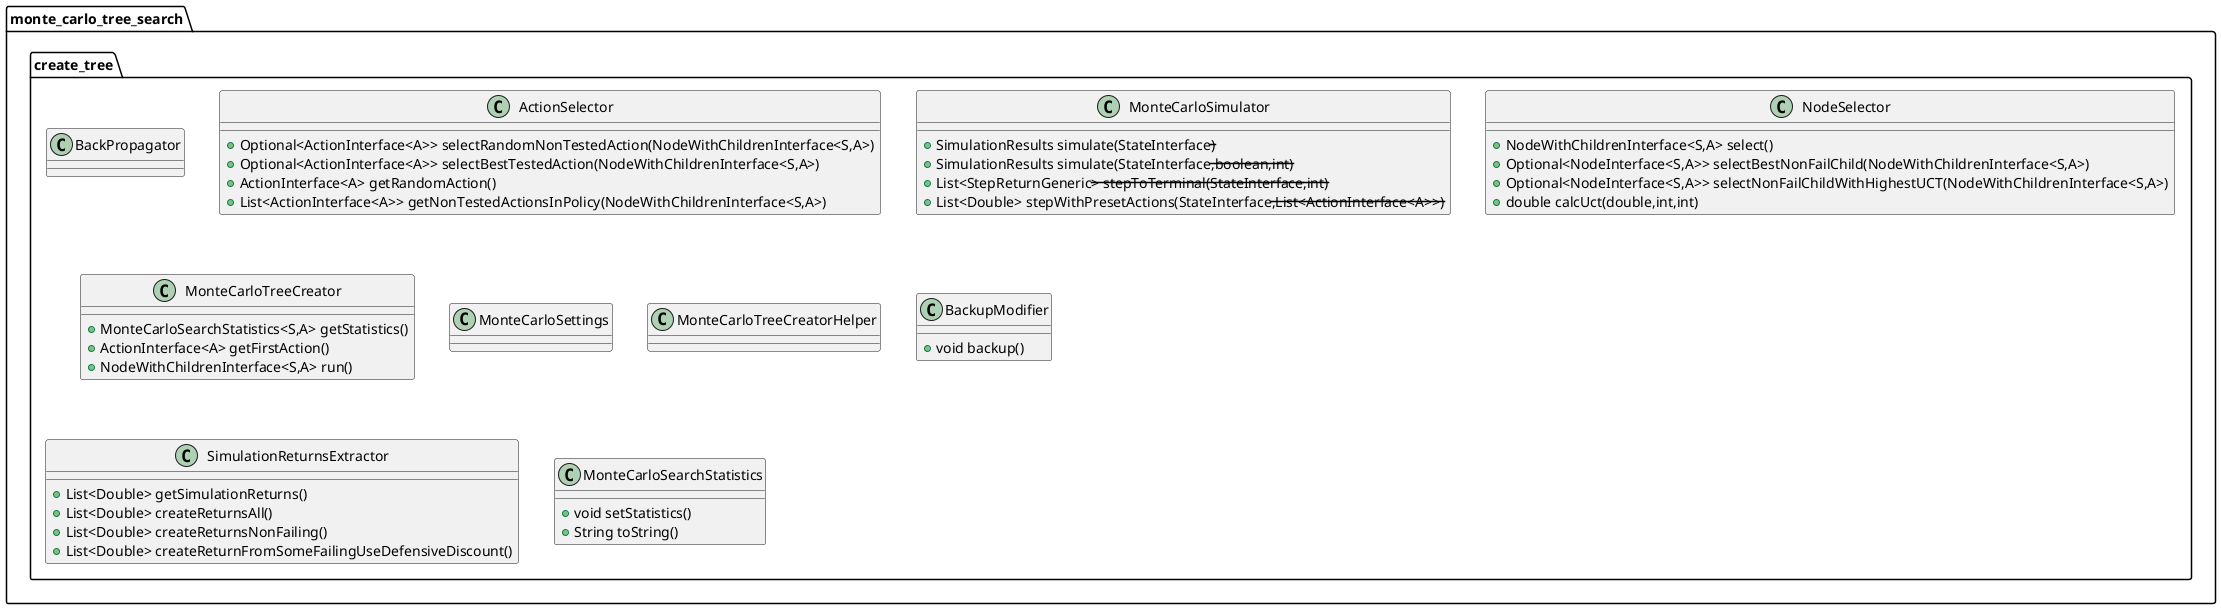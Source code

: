 @startuml
class monte_carlo_tree_search.create_tree.BackPropagator {
}
class monte_carlo_tree_search.create_tree.ActionSelector {
+ Optional<ActionInterface<A>> selectRandomNonTestedAction(NodeWithChildrenInterface<S,A>)
+ Optional<ActionInterface<A>> selectBestTestedAction(NodeWithChildrenInterface<S,A>)
+ ActionInterface<A> getRandomAction()
+ List<ActionInterface<A>> getNonTestedActionsInPolicy(NodeWithChildrenInterface<S,A>)
}
class monte_carlo_tree_search.create_tree.MonteCarloSimulator {
+ SimulationResults simulate(StateInterface<S>)
+ SimulationResults simulate(StateInterface<S>,boolean,int)
+ List<StepReturnGeneric<S>> stepToTerminal(StateInterface<S>,int)
+ List<Double> stepWithPresetActions(StateInterface<S>,List<ActionInterface<A>>)
}
class monte_carlo_tree_search.create_tree.NodeSelector {
+ NodeWithChildrenInterface<S,A> select()
+ Optional<NodeInterface<S,A>> selectBestNonFailChild(NodeWithChildrenInterface<S,A>)
+ Optional<NodeInterface<S,A>> selectNonFailChildWithHighestUCT(NodeWithChildrenInterface<S,A>)
+ double calcUct(double,int,int)
}
class monte_carlo_tree_search.create_tree.MonteCarloTreeCreator {
+ MonteCarloSearchStatistics<S,A> getStatistics()
+ ActionInterface<A> getFirstAction()
+ NodeWithChildrenInterface<S,A> run()
}
class monte_carlo_tree_search.create_tree.MonteCarloSettings {
}
class monte_carlo_tree_search.create_tree.MonteCarloTreeCreatorHelper {
}
class monte_carlo_tree_search.create_tree.BackupModifier {
+ void backup()
}
class monte_carlo_tree_search.create_tree.SimulationReturnsExtractor {
+ List<Double> getSimulationReturns()
+ List<Double> createReturnsAll()
+ List<Double> createReturnsNonFailing()
+ List<Double> createReturnFromSomeFailingUseDefensiveDiscount()
}
class monte_carlo_tree_search.create_tree.MonteCarloSearchStatistics {
+ void setStatistics()
+ String toString()
}
@enduml